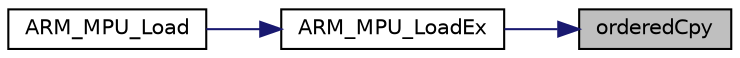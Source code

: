 digraph "orderedCpy"
{
 // LATEX_PDF_SIZE
  edge [fontname="Helvetica",fontsize="10",labelfontname="Helvetica",labelfontsize="10"];
  node [fontname="Helvetica",fontsize="10",shape=record];
  rankdir="RL";
  Node1 [label="orderedCpy",height=0.2,width=0.4,color="black", fillcolor="grey75", style="filled", fontcolor="black",tooltip=" "];
  Node1 -> Node2 [dir="back",color="midnightblue",fontsize="10",style="solid"];
  Node2 [label="ARM_MPU_LoadEx",height=0.2,width=0.4,color="black", fillcolor="white", style="filled",URL="$mpu__armv8_8h.html#ab6094419f2abd678f1f3b121cd115049",tooltip=" "];
  Node2 -> Node3 [dir="back",color="midnightblue",fontsize="10",style="solid"];
  Node3 [label="ARM_MPU_Load",height=0.2,width=0.4,color="black", fillcolor="white", style="filled",URL="$mpu__armv8_8h.html#aca76614e3091c7324aa9d60e634621bf",tooltip=" "];
}
